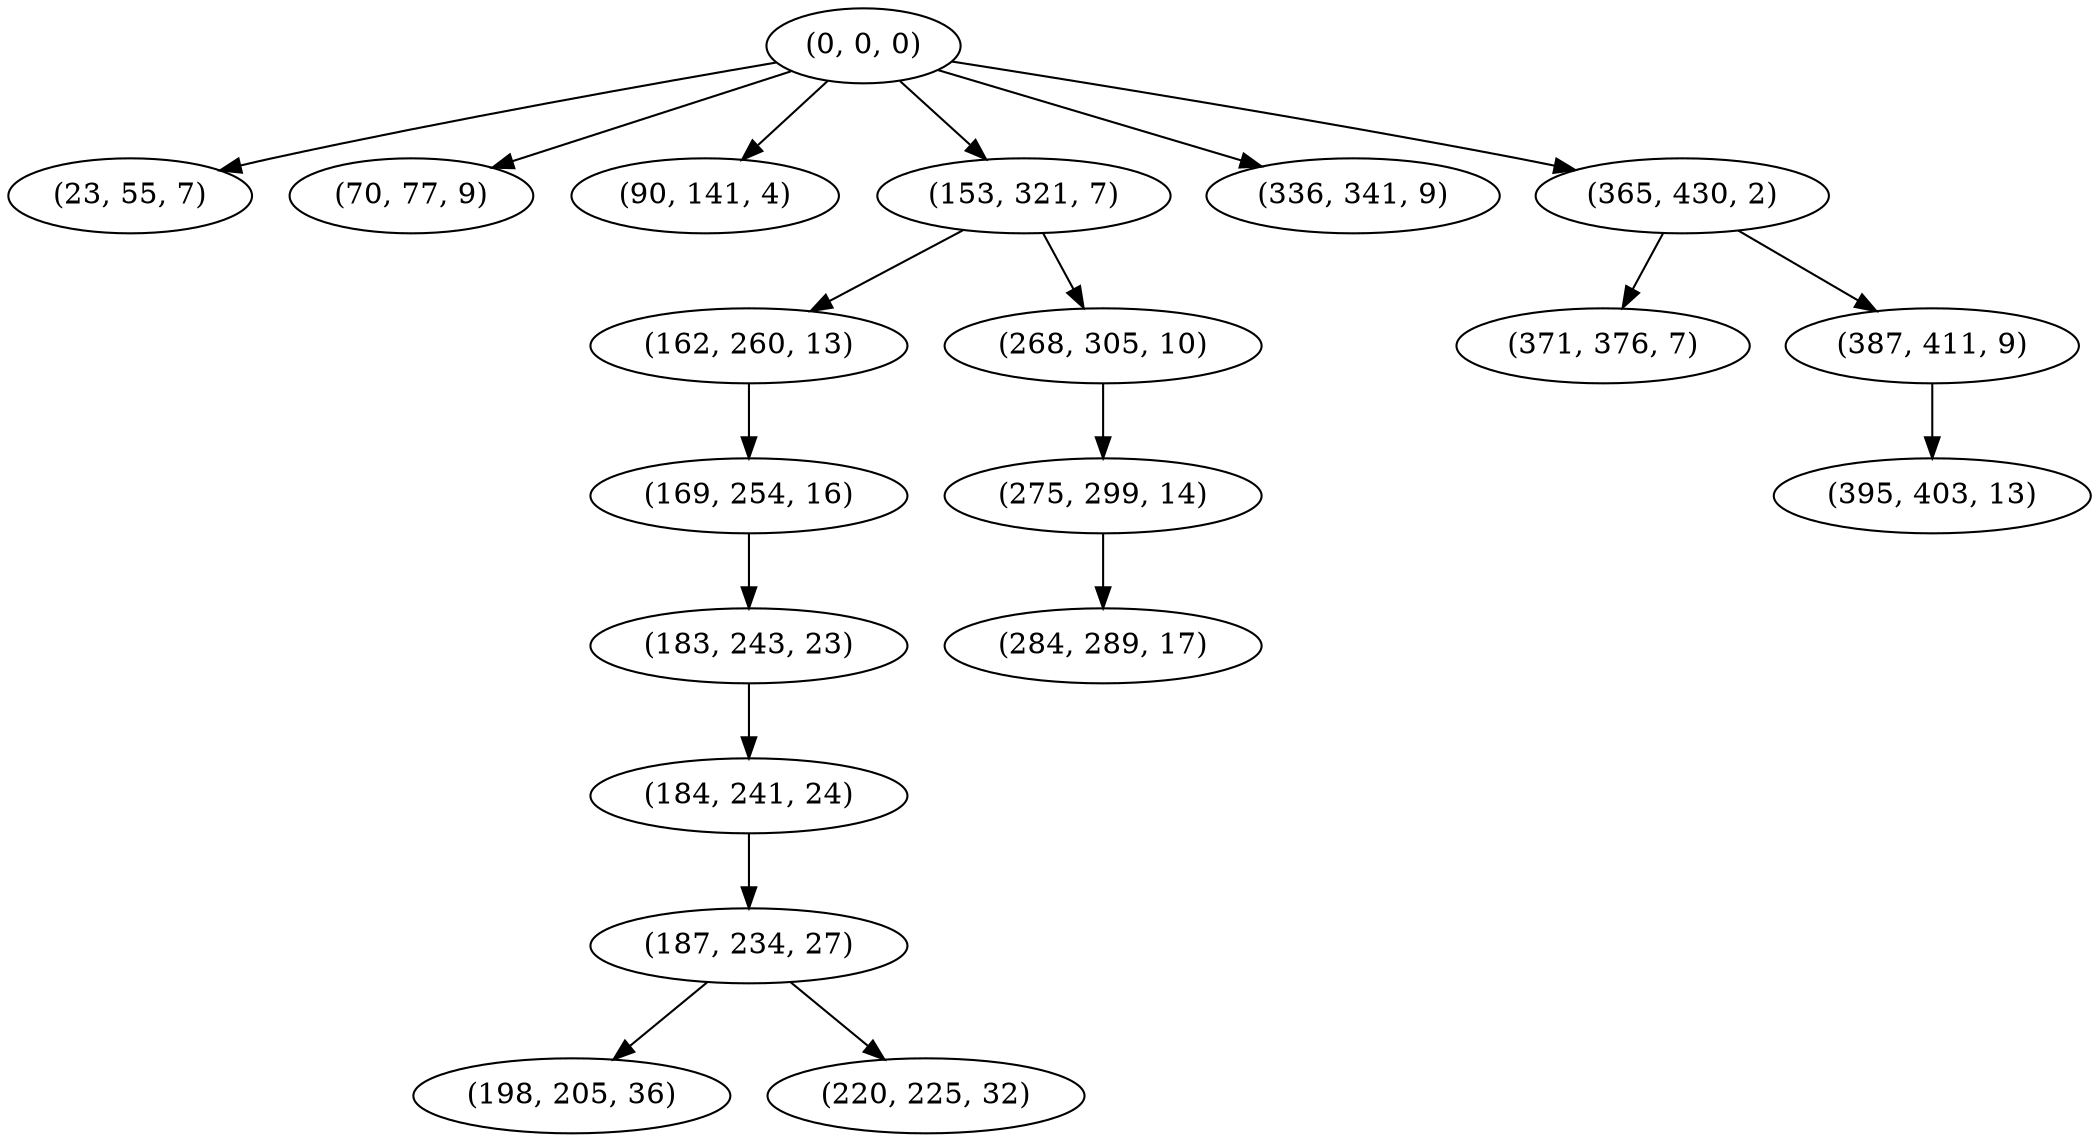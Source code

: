 digraph tree {
    "(0, 0, 0)";
    "(23, 55, 7)";
    "(70, 77, 9)";
    "(90, 141, 4)";
    "(153, 321, 7)";
    "(162, 260, 13)";
    "(169, 254, 16)";
    "(183, 243, 23)";
    "(184, 241, 24)";
    "(187, 234, 27)";
    "(198, 205, 36)";
    "(220, 225, 32)";
    "(268, 305, 10)";
    "(275, 299, 14)";
    "(284, 289, 17)";
    "(336, 341, 9)";
    "(365, 430, 2)";
    "(371, 376, 7)";
    "(387, 411, 9)";
    "(395, 403, 13)";
    "(0, 0, 0)" -> "(23, 55, 7)";
    "(0, 0, 0)" -> "(70, 77, 9)";
    "(0, 0, 0)" -> "(90, 141, 4)";
    "(0, 0, 0)" -> "(153, 321, 7)";
    "(0, 0, 0)" -> "(336, 341, 9)";
    "(0, 0, 0)" -> "(365, 430, 2)";
    "(153, 321, 7)" -> "(162, 260, 13)";
    "(153, 321, 7)" -> "(268, 305, 10)";
    "(162, 260, 13)" -> "(169, 254, 16)";
    "(169, 254, 16)" -> "(183, 243, 23)";
    "(183, 243, 23)" -> "(184, 241, 24)";
    "(184, 241, 24)" -> "(187, 234, 27)";
    "(187, 234, 27)" -> "(198, 205, 36)";
    "(187, 234, 27)" -> "(220, 225, 32)";
    "(268, 305, 10)" -> "(275, 299, 14)";
    "(275, 299, 14)" -> "(284, 289, 17)";
    "(365, 430, 2)" -> "(371, 376, 7)";
    "(365, 430, 2)" -> "(387, 411, 9)";
    "(387, 411, 9)" -> "(395, 403, 13)";
}
